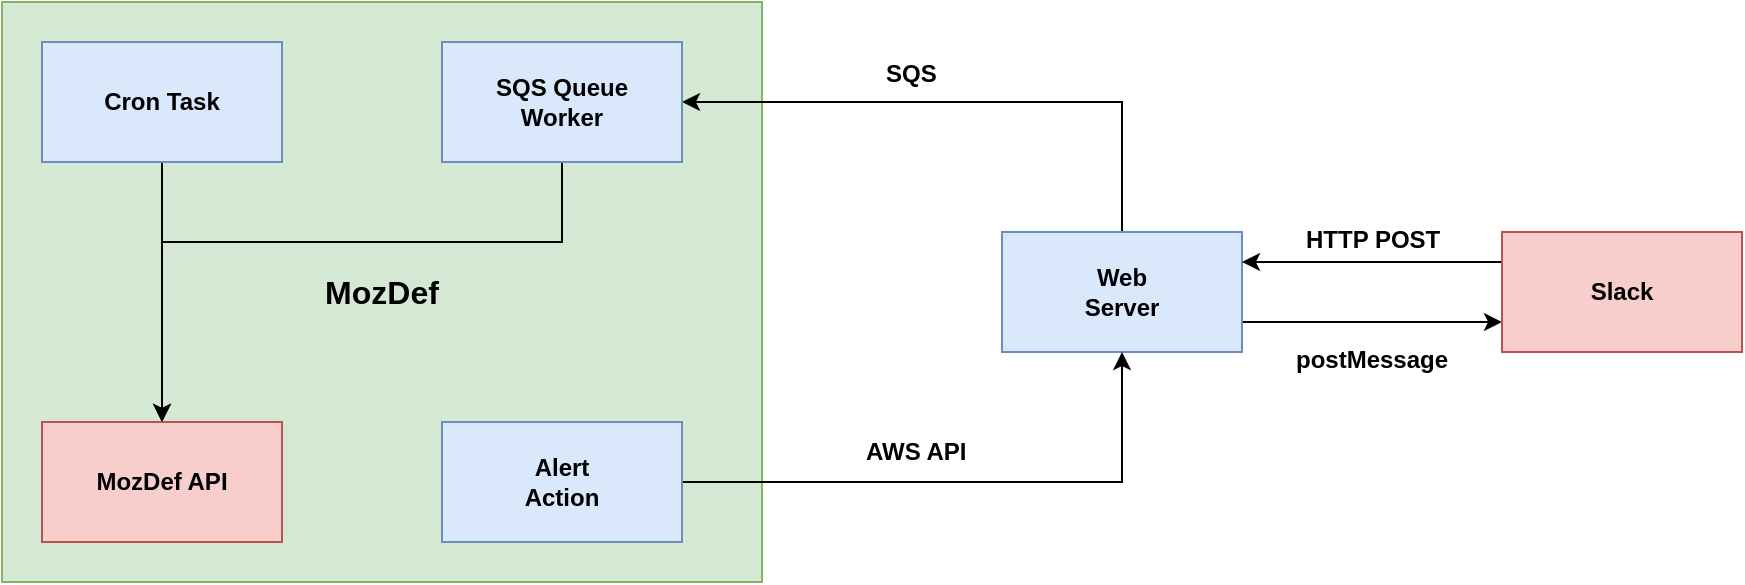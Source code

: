 <mxfile version="12.1.8" type="device" pages="1"><diagram id="Z8QIblt9Lec6BijHuryi" name="Page-1"><mxGraphModel dx="840" dy="640" grid="1" gridSize="10" guides="1" tooltips="1" connect="1" arrows="1" fold="1" page="1" pageScale="1" pageWidth="850" pageHeight="1100" math="0" shadow="0"><root><mxCell id="0"/><mxCell id="1" parent="0"/><mxCell id="1Xrr5vjDP2A6TB3J4VBr-4" value="MozDef" style="rounded=0;whiteSpace=wrap;html=1;fontSize=16;fillColor=#d5e8d4;strokeColor=#82b366;fontStyle=1" parent="1" vertex="1"><mxGeometry x="20" y="80" width="380" height="290" as="geometry"/></mxCell><mxCell id="3EOPmUosLLrpyn-u7bZ1-8" style="edgeStyle=orthogonalEdgeStyle;rounded=0;orthogonalLoop=1;jettySize=auto;html=1;exitX=0;exitY=0.5;exitDx=0;exitDy=0;entryX=0;entryY=0.5;entryDx=0;entryDy=0;" parent="1" edge="1"><mxGeometry relative="1" as="geometry"><Array as="points"><mxPoint x="40" y="350"/><mxPoint x="40" y="210"/></Array><mxPoint x="120" y="350" as="sourcePoint"/></mxGeometry></mxCell><mxCell id="1Xrr5vjDP2A6TB3J4VBr-9" style="edgeStyle=orthogonalEdgeStyle;rounded=0;orthogonalLoop=1;jettySize=auto;html=1;exitX=0.5;exitY=0;exitDx=0;exitDy=0;entryX=1;entryY=0.5;entryDx=0;entryDy=0;" parent="1" source="1Xrr5vjDP2A6TB3J4VBr-1" target="1Xrr5vjDP2A6TB3J4VBr-5" edge="1"><mxGeometry relative="1" as="geometry"/></mxCell><mxCell id="KuAp8vjVg_MH5dtPNHws-1" style="edgeStyle=orthogonalEdgeStyle;rounded=0;orthogonalLoop=1;jettySize=auto;html=1;exitX=1;exitY=0.75;exitDx=0;exitDy=0;entryX=0;entryY=0.75;entryDx=0;entryDy=0;" edge="1" parent="1" source="1Xrr5vjDP2A6TB3J4VBr-1" target="1Xrr5vjDP2A6TB3J4VBr-2"><mxGeometry relative="1" as="geometry"/></mxCell><mxCell id="1Xrr5vjDP2A6TB3J4VBr-1" value="Web&lt;br&gt;Server" style="rounded=0;whiteSpace=wrap;html=1;fillColor=#dae8fc;strokeColor=#6c8ebf;fontStyle=1" parent="1" vertex="1"><mxGeometry x="520" y="195" width="120" height="60" as="geometry"/></mxCell><mxCell id="KuAp8vjVg_MH5dtPNHws-2" style="edgeStyle=orthogonalEdgeStyle;rounded=0;orthogonalLoop=1;jettySize=auto;html=1;exitX=0;exitY=0.25;exitDx=0;exitDy=0;entryX=1;entryY=0.25;entryDx=0;entryDy=0;" edge="1" parent="1" source="1Xrr5vjDP2A6TB3J4VBr-2" target="1Xrr5vjDP2A6TB3J4VBr-1"><mxGeometry relative="1" as="geometry"/></mxCell><mxCell id="1Xrr5vjDP2A6TB3J4VBr-2" value="Slack" style="rounded=0;whiteSpace=wrap;html=1;fillColor=#f8cecc;strokeColor=#b85450;fontStyle=1" parent="1" vertex="1"><mxGeometry x="770" y="195" width="120" height="60" as="geometry"/></mxCell><mxCell id="Ei0o1_CIGACHEm3pnCE_-3" style="edgeStyle=orthogonalEdgeStyle;rounded=0;orthogonalLoop=1;jettySize=auto;html=1;exitX=0.5;exitY=1;exitDx=0;exitDy=0;entryX=0.5;entryY=0;entryDx=0;entryDy=0;" parent="1" source="1Xrr5vjDP2A6TB3J4VBr-5" target="1Xrr5vjDP2A6TB3J4VBr-7" edge="1"><mxGeometry relative="1" as="geometry"><Array as="points"><mxPoint x="300" y="200"/><mxPoint x="100" y="200"/></Array></mxGeometry></mxCell><mxCell id="1Xrr5vjDP2A6TB3J4VBr-5" value="SQS Queue&lt;br&gt;Worker" style="rounded=0;whiteSpace=wrap;html=1;fillColor=#dae8fc;strokeColor=#6c8ebf;fontStyle=1" parent="1" vertex="1"><mxGeometry x="240" y="100" width="120" height="60" as="geometry"/></mxCell><mxCell id="1Xrr5vjDP2A6TB3J4VBr-8" style="edgeStyle=orthogonalEdgeStyle;rounded=0;orthogonalLoop=1;jettySize=auto;html=1;exitX=1;exitY=0.5;exitDx=0;exitDy=0;entryX=0.5;entryY=1;entryDx=0;entryDy=0;" parent="1" source="1Xrr5vjDP2A6TB3J4VBr-6" target="1Xrr5vjDP2A6TB3J4VBr-1" edge="1"><mxGeometry relative="1" as="geometry"><mxPoint x="620" y="225" as="targetPoint"/></mxGeometry></mxCell><mxCell id="1Xrr5vjDP2A6TB3J4VBr-6" value="Alert&lt;br&gt;Action" style="rounded=0;whiteSpace=wrap;html=1;fillColor=#dae8fc;strokeColor=#6c8ebf;fontStyle=1" parent="1" vertex="1"><mxGeometry x="240" y="290" width="120" height="60" as="geometry"/></mxCell><mxCell id="1Xrr5vjDP2A6TB3J4VBr-7" value="MozDef API" style="rounded=0;whiteSpace=wrap;html=1;fillColor=#f8cecc;strokeColor=#b85450;fontStyle=1" parent="1" vertex="1"><mxGeometry x="40" y="290" width="120" height="60" as="geometry"/></mxCell><mxCell id="1Xrr5vjDP2A6TB3J4VBr-12" value="SQS" style="text;html=1;resizable=0;points=[];autosize=1;align=left;verticalAlign=top;spacingTop=-4;fontStyle=1" parent="1" vertex="1"><mxGeometry x="460" y="106" width="40" height="20" as="geometry"/></mxCell><mxCell id="1Xrr5vjDP2A6TB3J4VBr-13" value="AWS API" style="text;html=1;resizable=0;points=[];autosize=1;align=left;verticalAlign=top;spacingTop=-4;fontStyle=1" parent="1" vertex="1"><mxGeometry x="450" y="295" width="70" height="20" as="geometry"/></mxCell><mxCell id="1Xrr5vjDP2A6TB3J4VBr-16" value="&lt;font style=&quot;font-size: 12px&quot;&gt;postMessage&lt;/font&gt;" style="text;html=1;resizable=0;points=[];autosize=1;align=left;verticalAlign=top;spacingTop=-4;fontSize=16;strokeWidth=12;fontStyle=1" parent="1" vertex="1"><mxGeometry x="665" y="245" width="90" height="20" as="geometry"/></mxCell><mxCell id="1Xrr5vjDP2A6TB3J4VBr-17" value="&lt;font style=&quot;font-size: 12px&quot;&gt;HTTP POST&lt;br&gt;&lt;/font&gt;" style="text;html=1;resizable=0;points=[];autosize=1;align=left;verticalAlign=top;spacingTop=-4;fontSize=16;fontStyle=1" parent="1" vertex="1"><mxGeometry x="670" y="185" width="80" height="20" as="geometry"/></mxCell><mxCell id="Ei0o1_CIGACHEm3pnCE_-5" style="edgeStyle=orthogonalEdgeStyle;rounded=0;orthogonalLoop=1;jettySize=auto;html=1;exitX=0.5;exitY=1;exitDx=0;exitDy=0;entryX=0.5;entryY=0;entryDx=0;entryDy=0;" parent="1" source="Ei0o1_CIGACHEm3pnCE_-1" target="1Xrr5vjDP2A6TB3J4VBr-7" edge="1"><mxGeometry relative="1" as="geometry"/></mxCell><mxCell id="Ei0o1_CIGACHEm3pnCE_-1" value="Cron Task" style="rounded=0;whiteSpace=wrap;html=1;fillColor=#dae8fc;strokeColor=#6c8ebf;fontStyle=1" parent="1" vertex="1"><mxGeometry x="40" y="100" width="120" height="60" as="geometry"/></mxCell></root></mxGraphModel></diagram></mxfile>